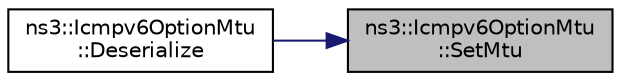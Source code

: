 digraph "ns3::Icmpv6OptionMtu::SetMtu"
{
 // LATEX_PDF_SIZE
  edge [fontname="Helvetica",fontsize="10",labelfontname="Helvetica",labelfontsize="10"];
  node [fontname="Helvetica",fontsize="10",shape=record];
  rankdir="RL";
  Node1 [label="ns3::Icmpv6OptionMtu\l::SetMtu",height=0.2,width=0.4,color="black", fillcolor="grey75", style="filled", fontcolor="black",tooltip="Set the MTU."];
  Node1 -> Node2 [dir="back",color="midnightblue",fontsize="10",style="solid",fontname="Helvetica"];
  Node2 [label="ns3::Icmpv6OptionMtu\l::Deserialize",height=0.2,width=0.4,color="black", fillcolor="white", style="filled",URL="$classns3_1_1_icmpv6_option_mtu.html#a047fb91d197554eeb1d3e56f8eb96912",tooltip="Deserialize the packet."];
}
